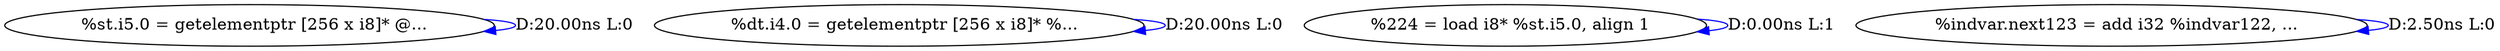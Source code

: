 digraph {
Node0x36e5850[label="  %st.i5.0 = getelementptr [256 x i8]* @..."];
Node0x36e5850 -> Node0x36e5850[label="D:20.00ns L:0",color=blue];
Node0x36e5970[label="  %dt.i4.0 = getelementptr [256 x i8]* %..."];
Node0x36e5970 -> Node0x36e5970[label="D:20.00ns L:0",color=blue];
Node0x36e5a50[label="  %224 = load i8* %st.i5.0, align 1"];
Node0x36e5a50 -> Node0x36e5a50[label="D:0.00ns L:1",color=blue];
Node0x36e5c90[label="  %indvar.next123 = add i32 %indvar122, ..."];
Node0x36e5c90 -> Node0x36e5c90[label="D:2.50ns L:0",color=blue];
}
